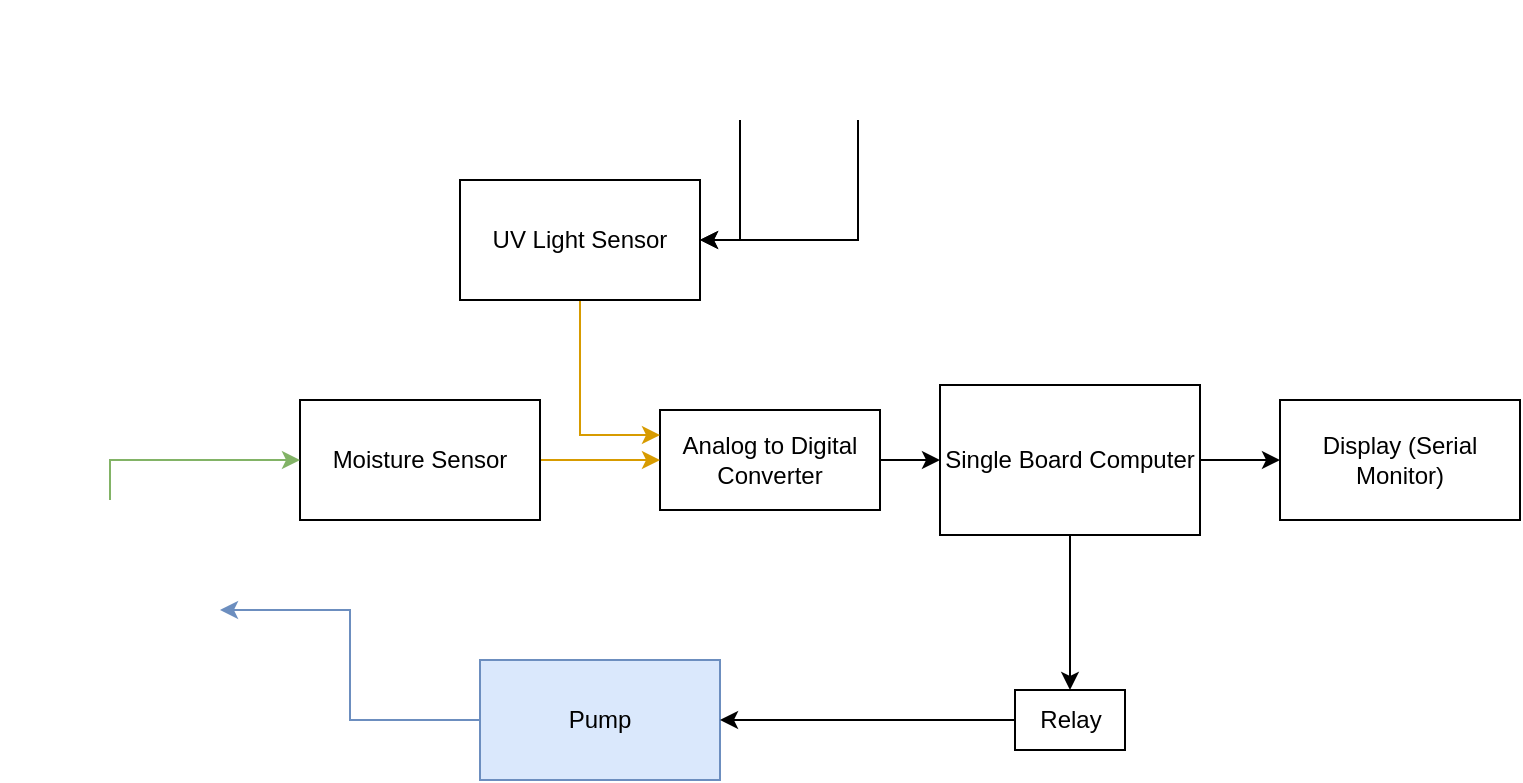 <mxfile version="12.8.1" type="onedrive"><diagram id="OEwcCPnYgqWynmyWk8Lr" name="Page-1"><mxGraphModel dx="960" dy="509" grid="1" gridSize="10" guides="1" tooltips="1" connect="1" arrows="1" fold="1" page="1" pageScale="1" pageWidth="850" pageHeight="1100" math="0" shadow="0"><root><mxCell id="0"/><mxCell id="1" parent="0"/><mxCell id="aMSy8K4YHDw5tqLLMzdE-23" style="edgeStyle=orthogonalEdgeStyle;rounded=0;orthogonalLoop=1;jettySize=auto;html=1;exitX=1;exitY=0.5;exitDx=0;exitDy=0;entryX=0;entryY=0.5;entryDx=0;entryDy=0;" edge="1" parent="1" source="aMSy8K4YHDw5tqLLMzdE-1" target="aMSy8K4YHDw5tqLLMzdE-22"><mxGeometry relative="1" as="geometry"/></mxCell><mxCell id="aMSy8K4YHDw5tqLLMzdE-1" value="Analog to Digital Converter" style="rounded=0;whiteSpace=wrap;html=1;" vertex="1" parent="1"><mxGeometry x="340" y="205" width="110" height="50" as="geometry"/></mxCell><mxCell id="aMSy8K4YHDw5tqLLMzdE-16" style="edgeStyle=orthogonalEdgeStyle;rounded=0;orthogonalLoop=1;jettySize=auto;html=1;exitX=1;exitY=0.5;exitDx=0;exitDy=0;entryX=0;entryY=0.5;entryDx=0;entryDy=0;fillColor=#ffe6cc;strokeColor=#d79b00;" edge="1" parent="1" source="aMSy8K4YHDw5tqLLMzdE-2" target="aMSy8K4YHDw5tqLLMzdE-1"><mxGeometry relative="1" as="geometry"/></mxCell><mxCell id="aMSy8K4YHDw5tqLLMzdE-2" value="Moisture Sensor" style="rounded=0;whiteSpace=wrap;html=1;" vertex="1" parent="1"><mxGeometry x="160" y="200" width="120" height="60" as="geometry"/></mxCell><mxCell id="aMSy8K4YHDw5tqLLMzdE-17" style="edgeStyle=orthogonalEdgeStyle;rounded=0;orthogonalLoop=1;jettySize=auto;html=1;exitX=0.5;exitY=1;exitDx=0;exitDy=0;entryX=0;entryY=0.25;entryDx=0;entryDy=0;fillColor=#ffe6cc;strokeColor=#d79b00;" edge="1" parent="1" source="aMSy8K4YHDw5tqLLMzdE-3" target="aMSy8K4YHDw5tqLLMzdE-1"><mxGeometry relative="1" as="geometry"/></mxCell><mxCell id="aMSy8K4YHDw5tqLLMzdE-3" value="UV Light Sensor" style="rounded=0;whiteSpace=wrap;html=1;" vertex="1" parent="1"><mxGeometry x="240" y="90" width="120" height="60" as="geometry"/></mxCell><mxCell id="aMSy8K4YHDw5tqLLMzdE-20" style="edgeStyle=orthogonalEdgeStyle;rounded=0;orthogonalLoop=1;jettySize=auto;html=1;exitX=0;exitY=0.5;exitDx=0;exitDy=0;fillColor=#dae8fc;strokeColor=#6c8ebf;" edge="1" parent="1" source="aMSy8K4YHDw5tqLLMzdE-4" target="aMSy8K4YHDw5tqLLMzdE-9"><mxGeometry relative="1" as="geometry"/></mxCell><mxCell id="aMSy8K4YHDw5tqLLMzdE-4" value="Pump" style="rounded=0;whiteSpace=wrap;html=1;fillColor=#dae8fc;strokeColor=#6c8ebf;" vertex="1" parent="1"><mxGeometry x="250" y="330" width="120" height="60" as="geometry"/></mxCell><mxCell id="aMSy8K4YHDw5tqLLMzdE-19" style="edgeStyle=orthogonalEdgeStyle;rounded=0;orthogonalLoop=1;jettySize=auto;html=1;exitX=0;exitY=0.5;exitDx=0;exitDy=0;" edge="1" parent="1" source="aMSy8K4YHDw5tqLLMzdE-5" target="aMSy8K4YHDw5tqLLMzdE-4"><mxGeometry relative="1" as="geometry"/></mxCell><mxCell id="aMSy8K4YHDw5tqLLMzdE-5" value="Relay" style="rounded=0;whiteSpace=wrap;html=1;" vertex="1" parent="1"><mxGeometry x="517.5" y="345" width="55" height="30" as="geometry"/></mxCell><mxCell id="aMSy8K4YHDw5tqLLMzdE-7" value="Display (Serial Monitor)" style="rounded=0;whiteSpace=wrap;html=1;" vertex="1" parent="1"><mxGeometry x="650" y="200" width="120" height="60" as="geometry"/></mxCell><mxCell id="aMSy8K4YHDw5tqLLMzdE-10" style="edgeStyle=orthogonalEdgeStyle;rounded=0;orthogonalLoop=1;jettySize=auto;html=1;exitX=0.5;exitY=0;exitDx=0;exitDy=0;entryX=0;entryY=0.5;entryDx=0;entryDy=0;fillColor=#d5e8d4;strokeColor=#82b366;" edge="1" parent="1" source="aMSy8K4YHDw5tqLLMzdE-9" target="aMSy8K4YHDw5tqLLMzdE-2"><mxGeometry relative="1" as="geometry"/></mxCell><mxCell id="aMSy8K4YHDw5tqLLMzdE-9" value="" style="shape=image;html=1;verticalAlign=top;verticalLabelPosition=bottom;labelBackgroundColor=#ffffff;imageAspect=0;aspect=fixed;image=https://cdn1.iconfinder.com/data/icons/icons-for-a-site-1/64/advantage_eco_friendly-128.png" vertex="1" parent="1"><mxGeometry x="10" y="250" width="110" height="110" as="geometry"/></mxCell><mxCell id="aMSy8K4YHDw5tqLLMzdE-14" style="edgeStyle=orthogonalEdgeStyle;rounded=0;orthogonalLoop=1;jettySize=auto;html=1;exitX=0.5;exitY=1;exitDx=0;exitDy=0;entryX=1;entryY=0.5;entryDx=0;entryDy=0;" edge="1" parent="1" source="aMSy8K4YHDw5tqLLMzdE-11" target="aMSy8K4YHDw5tqLLMzdE-3"><mxGeometry relative="1" as="geometry"/></mxCell><mxCell id="aMSy8K4YHDw5tqLLMzdE-11" value="" style="shape=image;html=1;verticalAlign=top;verticalLabelPosition=bottom;labelBackgroundColor=#ffffff;imageAspect=0;aspect=fixed;image=https://cdn2.iconfinder.com/data/icons/freecns-cumulus/32/519842-54_Sun-128.png" vertex="1" parent="1"><mxGeometry x="410" y="2" width="58" height="58" as="geometry"/></mxCell><mxCell id="aMSy8K4YHDw5tqLLMzdE-15" style="edgeStyle=orthogonalEdgeStyle;rounded=0;orthogonalLoop=1;jettySize=auto;html=1;exitX=0.5;exitY=1;exitDx=0;exitDy=0;entryX=1;entryY=0.5;entryDx=0;entryDy=0;" edge="1" parent="1" source="aMSy8K4YHDw5tqLLMzdE-13" target="aMSy8K4YHDw5tqLLMzdE-3"><mxGeometry relative="1" as="geometry"/></mxCell><mxCell id="aMSy8K4YHDw5tqLLMzdE-13" value="" style="shape=image;html=1;verticalAlign=top;verticalLabelPosition=bottom;labelBackgroundColor=#ffffff;imageAspect=0;aspect=fixed;image=https://cdn0.iconfinder.com/data/icons/colourful-education/250/bulb-128.png" vertex="1" parent="1"><mxGeometry x="350" width="60" height="60" as="geometry"/></mxCell><mxCell id="aMSy8K4YHDw5tqLLMzdE-24" style="edgeStyle=orthogonalEdgeStyle;rounded=0;orthogonalLoop=1;jettySize=auto;html=1;exitX=1;exitY=0.5;exitDx=0;exitDy=0;entryX=0;entryY=0.5;entryDx=0;entryDy=0;" edge="1" parent="1" source="aMSy8K4YHDw5tqLLMzdE-22" target="aMSy8K4YHDw5tqLLMzdE-7"><mxGeometry relative="1" as="geometry"/></mxCell><mxCell id="aMSy8K4YHDw5tqLLMzdE-25" style="edgeStyle=orthogonalEdgeStyle;rounded=0;orthogonalLoop=1;jettySize=auto;html=1;exitX=0.5;exitY=1;exitDx=0;exitDy=0;entryX=0.5;entryY=0;entryDx=0;entryDy=0;" edge="1" parent="1" source="aMSy8K4YHDw5tqLLMzdE-22" target="aMSy8K4YHDw5tqLLMzdE-5"><mxGeometry relative="1" as="geometry"/></mxCell><mxCell id="aMSy8K4YHDw5tqLLMzdE-22" value="Single Board Computer" style="rounded=0;whiteSpace=wrap;html=1;" vertex="1" parent="1"><mxGeometry x="480" y="192.5" width="130" height="75" as="geometry"/></mxCell></root></mxGraphModel></diagram></mxfile>